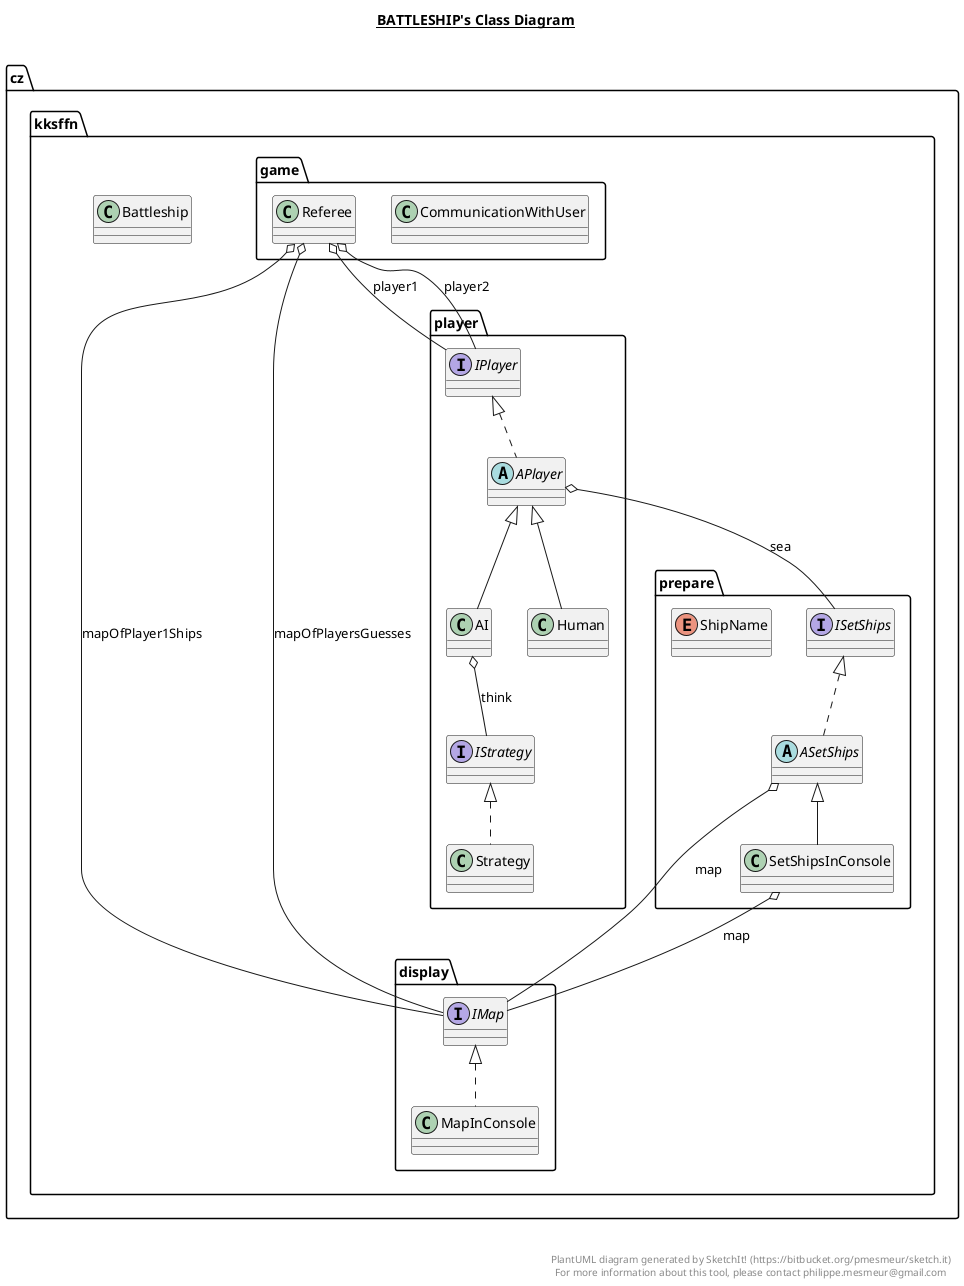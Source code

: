 @startuml

title __BATTLESHIP's Class Diagram__\n

  package cz.kksffn {
    class cz.kksffn.Battleship {
    }
  }
  

  package cz.kksffn {
    package display {
      interface cz.kksffn.display.IMap {
      }
    }
  }
  

  package cz.kksffn {
    package display {
      class cz.kksffn.display.MapInConsole {
      }
    }
  }
  

  package cz.kksffn {
    package game {
      class cz.kksffn.game.CommunicationWithUser {
      }
    }
  }
  

  package cz.kksffn {
    package game {
      class cz.kksffn.game.Referee {
      }
    }
  }
  

  package cz.kksffn {
    package player {
      class cz.kksffn.player.AI {
      }
    }
  }
  

  package cz.kksffn {
    package player {
      abstract class cz.kksffn.player.APlayer {
      }
    }
  }
  

  package cz.kksffn {
    package player {
      class cz.kksffn.player.Human {
      }
    }
  }
  

  package cz.kksffn {
    package player {
      interface cz.kksffn.player.IPlayer {
      }
    }
  }
  

  package cz.kksffn {
    package player {
      interface cz.kksffn.player.IStrategy {
      }
    }
  }
  

  package cz.kksffn {
    package player {
      class cz.kksffn.player.Strategy {
      }
    }
  }
  

  package cz.kksffn {
    package prepare {
      abstract class cz.kksffn.prepare.ASetShips {
      }
    }
  }
  

  package cz.kksffn {
    package prepare {
      interface cz.kksffn.prepare.ISetShips {
      }
    }
  }
  

  package cz.kksffn {
    package prepare {
      class cz.kksffn.prepare.SetShipsInConsole {
      }
    }
  }
  

  package cz.kksffn {
    package prepare {
      enum cz.kksffn.prepare.ShipName {
      }
    }
  }
  

  cz.kksffn.display.MapInConsole .up.|> cz.kksffn.display.IMap
  cz.kksffn.game.Referee o-- cz.kksffn.display.IMap : mapOfPlayer1Ships
  cz.kksffn.game.Referee o-- cz.kksffn.display.IMap : mapOfPlayersGuesses
  cz.kksffn.game.Referee o-- cz.kksffn.player.IPlayer : player1
  cz.kksffn.game.Referee o-- cz.kksffn.player.IPlayer : player2
  cz.kksffn.player.AI -up-|> cz.kksffn.player.APlayer
  cz.kksffn.player.AI o-- cz.kksffn.player.IStrategy : think
  cz.kksffn.player.APlayer .up.|> cz.kksffn.player.IPlayer
  cz.kksffn.player.APlayer o-- cz.kksffn.prepare.ISetShips : sea
  cz.kksffn.player.Human -up-|> cz.kksffn.player.APlayer
  cz.kksffn.player.Strategy .up.|> cz.kksffn.player.IStrategy
  cz.kksffn.prepare.ASetShips .up.|> cz.kksffn.prepare.ISetShips
  cz.kksffn.prepare.ASetShips o-- cz.kksffn.display.IMap : map
  cz.kksffn.prepare.SetShipsInConsole -up-|> cz.kksffn.prepare.ASetShips
  cz.kksffn.prepare.SetShipsInConsole o-- cz.kksffn.display.IMap : map


right footer


PlantUML diagram generated by SketchIt! (https://bitbucket.org/pmesmeur/sketch.it)
For more information about this tool, please contact philippe.mesmeur@gmail.com
endfooter

@enduml
